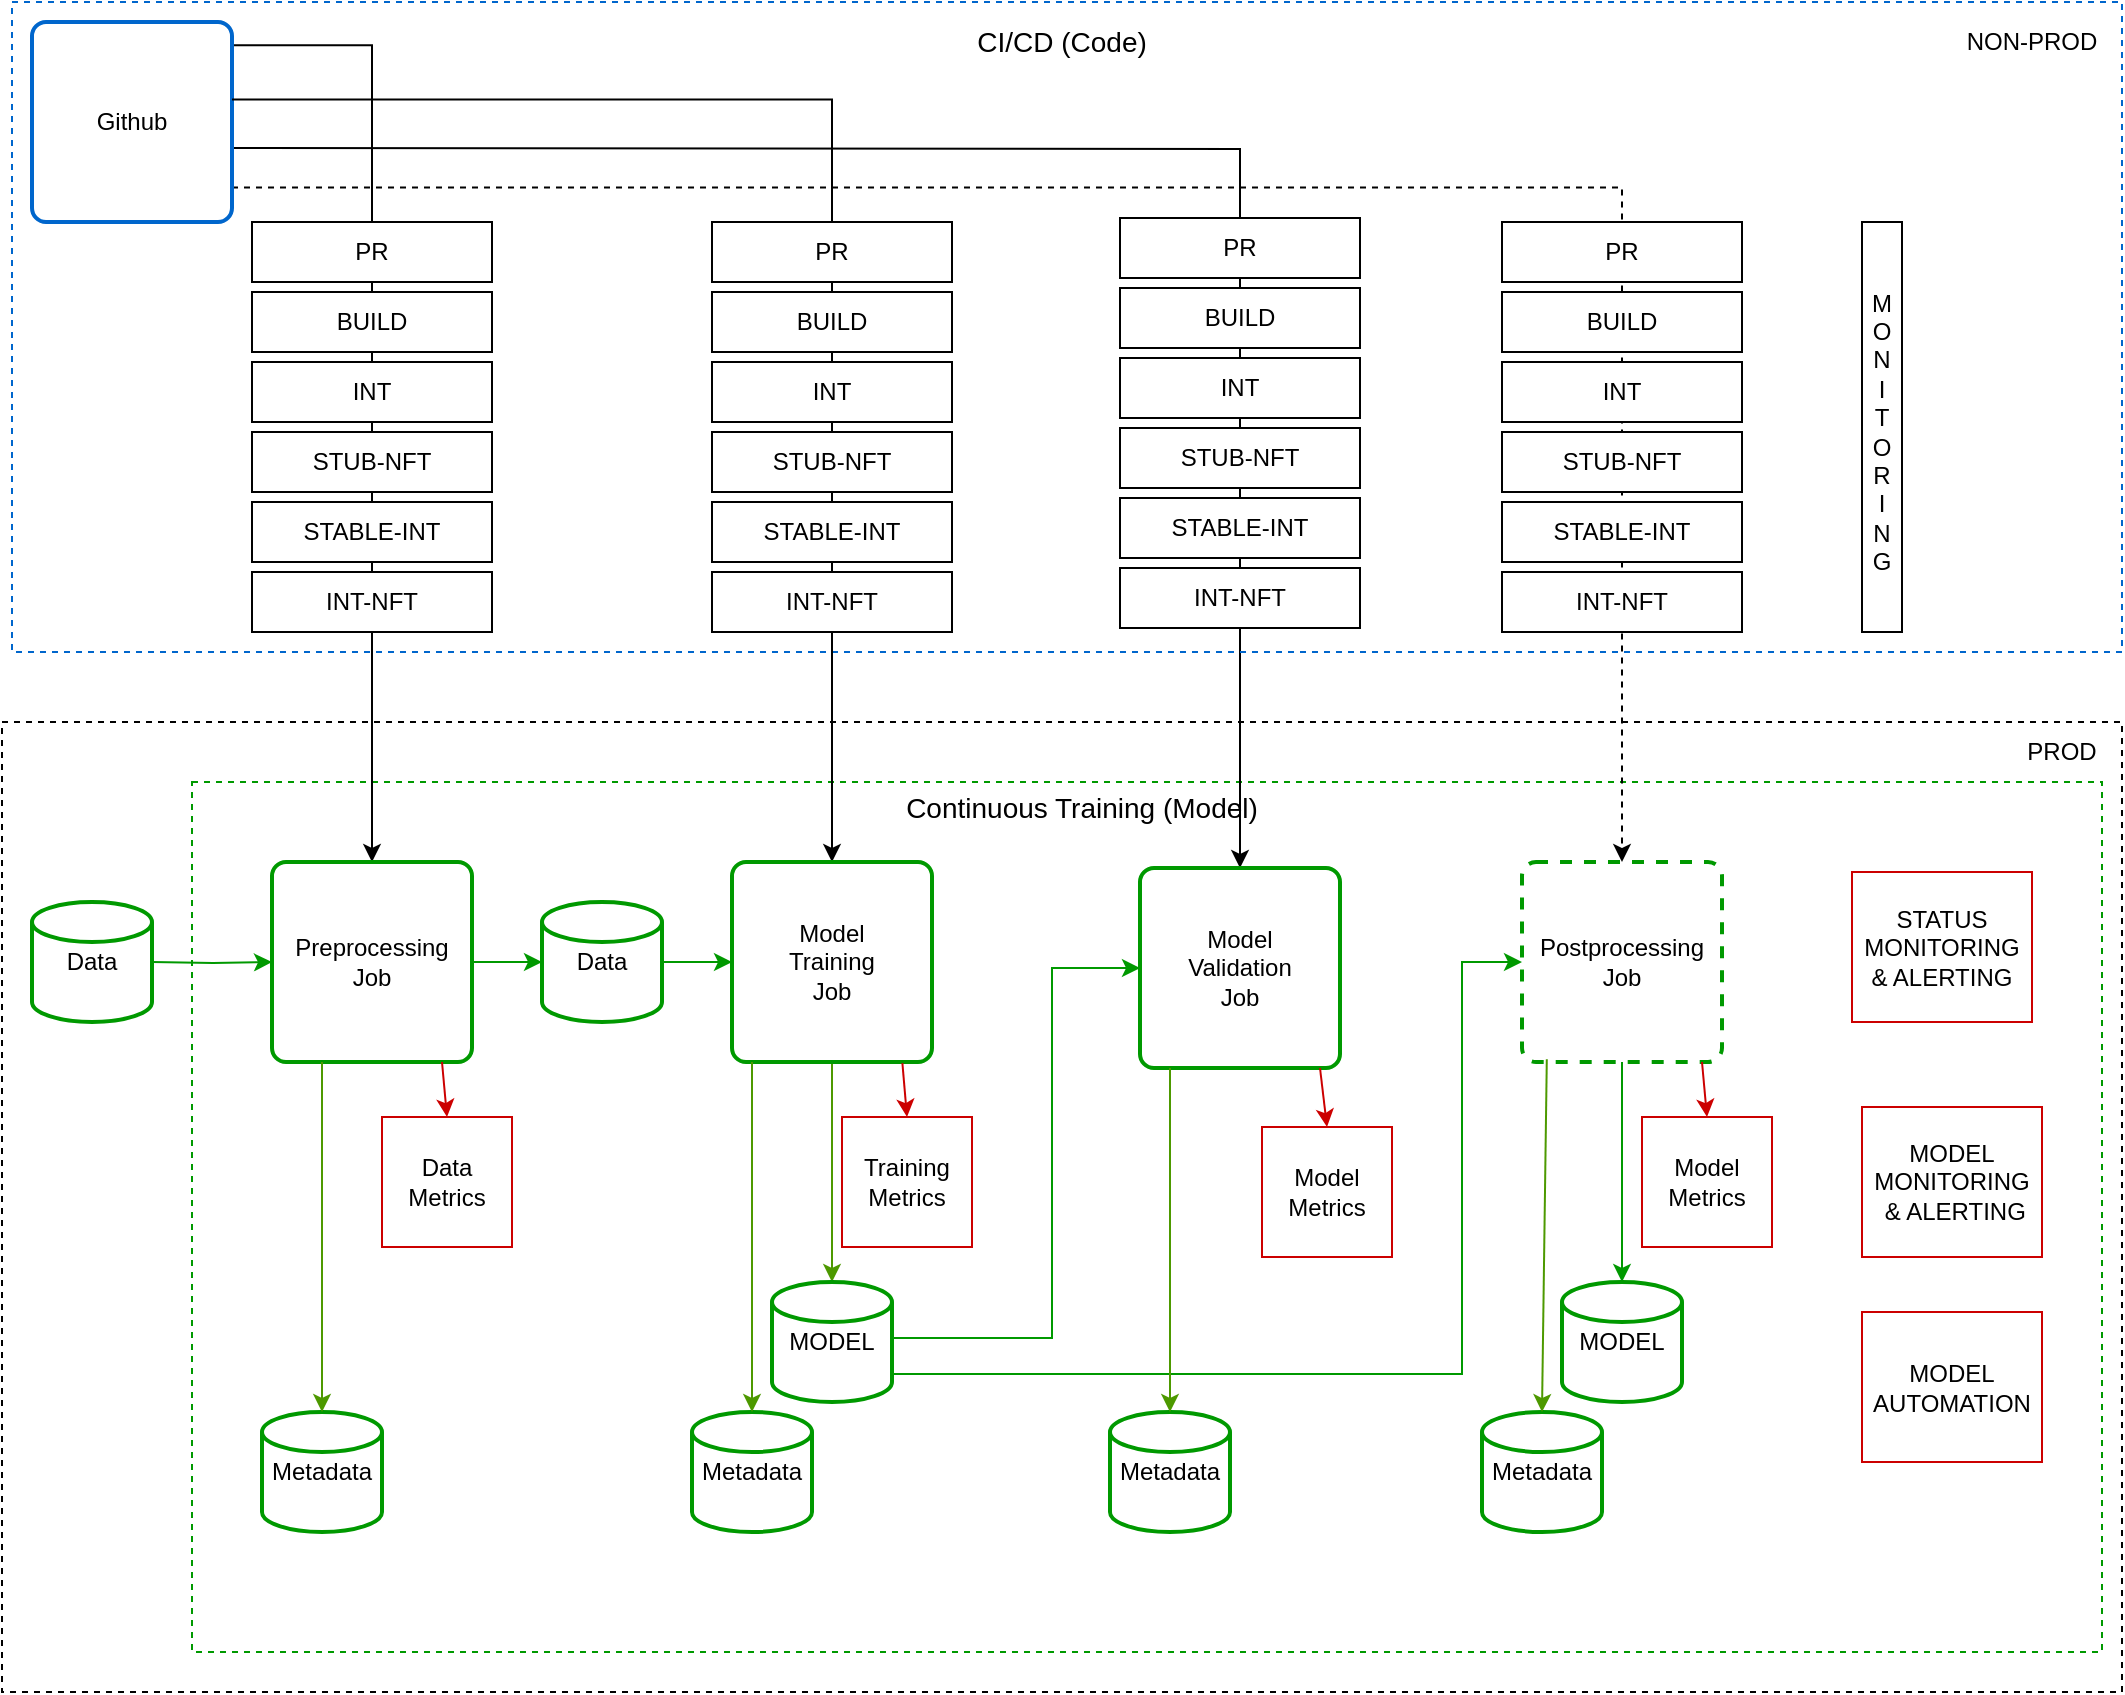<mxfile version="12.7.0" type="github">
  <diagram id="cUOeLzvA6jiwBTV3SdHB" name="Page-1">
    <mxGraphModel dx="1215" dy="721" grid="1" gridSize="5" guides="1" tooltips="1" connect="1" arrows="1" fold="1" page="1" pageScale="1" pageWidth="1169" pageHeight="827" math="0" shadow="0">
      <root>
        <mxCell id="0"/>
        <mxCell id="1" parent="0"/>
        <mxCell id="usYNcjVS9CeMYQW7xPBx-7" value="" style="rounded=0;whiteSpace=wrap;html=1;fillColor=none;dashed=1;" parent="1" vertex="1">
          <mxGeometry x="5" y="370" width="1060" height="485" as="geometry"/>
        </mxCell>
        <mxCell id="00vMAGqOHGo1aiHRgocC-43" value="" style="rounded=0;whiteSpace=wrap;html=1;fillColor=none;dashed=1;strokeColor=#009900;" vertex="1" parent="1">
          <mxGeometry x="100" y="400" width="955" height="435" as="geometry"/>
        </mxCell>
        <mxCell id="00vMAGqOHGo1aiHRgocC-15" value="&lt;span style=&quot;white-space: normal&quot;&gt;MODEL&lt;/span&gt;&lt;br style=&quot;white-space: normal&quot;&gt;&lt;span style=&quot;white-space: normal&quot;&gt;MONITORING&lt;/span&gt;&lt;br style=&quot;white-space: normal&quot;&gt;&lt;span style=&quot;white-space: normal&quot;&gt;&amp;nbsp;&amp;amp; ALERTING&lt;/span&gt;" style="rounded=0;whiteSpace=wrap;html=1;strokeColor=#CC0000;" vertex="1" parent="1">
          <mxGeometry x="935" y="562.5" width="90" height="75" as="geometry"/>
        </mxCell>
        <mxCell id="usYNcjVS9CeMYQW7xPBx-52" value="M&lt;br&gt;O&lt;br&gt;N&lt;br&gt;I&lt;br&gt;T&lt;br&gt;O&lt;br&gt;R&lt;br&gt;I&lt;br&gt;N&lt;br&gt;G" style="text;html=1;strokeColor=none;fillColor=none;align=center;verticalAlign=middle;whiteSpace=wrap;rounded=0;" parent="1" vertex="1">
          <mxGeometry x="935" y="120" width="20" height="210" as="geometry"/>
        </mxCell>
        <mxCell id="usYNcjVS9CeMYQW7xPBx-32" style="edgeStyle=orthogonalEdgeStyle;rounded=0;orthogonalLoop=1;jettySize=auto;html=1;exitX=1;exitY=0.388;exitDx=0;exitDy=0;exitPerimeter=0;" parent="1" target="FoH0_RZipdTiMdWKK6F5-5" edge="1">
          <mxGeometry relative="1" as="geometry">
            <mxPoint x="79" y="83.0" as="sourcePoint"/>
            <mxPoint x="329" y="464.2" as="targetPoint"/>
          </mxGeometry>
        </mxCell>
        <mxCell id="FoH0_RZipdTiMdWKK6F5-26" value="" style="rounded=0;whiteSpace=wrap;html=1;strokeColor=#0066CC;fillColor=none;dashed=1;" parent="1" vertex="1">
          <mxGeometry x="10" y="10" width="1055" height="325" as="geometry"/>
        </mxCell>
        <mxCell id="FoH0_RZipdTiMdWKK6F5-11" style="edgeStyle=orthogonalEdgeStyle;rounded=0;orthogonalLoop=1;jettySize=auto;html=1;exitX=0.994;exitY=0.116;exitDx=0;exitDy=0;exitPerimeter=0;" parent="1" source="FoH0_RZipdTiMdWKK6F5-1" target="FoH0_RZipdTiMdWKK6F5-3" edge="1">
          <mxGeometry relative="1" as="geometry">
            <mxPoint x="400" y="70" as="sourcePoint"/>
          </mxGeometry>
        </mxCell>
        <mxCell id="usYNcjVS9CeMYQW7xPBx-25" style="edgeStyle=orthogonalEdgeStyle;rounded=0;orthogonalLoop=1;jettySize=auto;html=1;exitX=1;exitY=0.828;exitDx=0;exitDy=0;entryX=0.5;entryY=0;entryDx=0;entryDy=0;exitPerimeter=0;dashed=1;strokeColor=#000000;" parent="1" source="FoH0_RZipdTiMdWKK6F5-1" target="FoH0_RZipdTiMdWKK6F5-21" edge="1">
          <mxGeometry relative="1" as="geometry"/>
        </mxCell>
        <mxCell id="FoH0_RZipdTiMdWKK6F5-1" value="Github" style="rounded=1;whiteSpace=wrap;html=1;absoluteArcSize=1;arcSize=14;strokeWidth=2;strokeColor=#0066CC;" parent="1" vertex="1">
          <mxGeometry x="20" y="20" width="100" height="100" as="geometry"/>
        </mxCell>
        <mxCell id="FoH0_RZipdTiMdWKK6F5-7" style="edgeStyle=orthogonalEdgeStyle;rounded=0;orthogonalLoop=1;jettySize=auto;html=1;exitX=1;exitY=0.5;exitDx=0;exitDy=0;strokeColor=#009900;" parent="1" target="FoH0_RZipdTiMdWKK6F5-3" edge="1">
          <mxGeometry relative="1" as="geometry">
            <mxPoint x="80" y="490" as="sourcePoint"/>
          </mxGeometry>
        </mxCell>
        <mxCell id="FoH0_RZipdTiMdWKK6F5-8" style="edgeStyle=orthogonalEdgeStyle;rounded=0;orthogonalLoop=1;jettySize=auto;html=1;exitX=1;exitY=0.5;exitDx=0;exitDy=0;entryX=0;entryY=0.5;entryDx=0;entryDy=0;strokeColor=#009900;entryPerimeter=0;" parent="1" source="FoH0_RZipdTiMdWKK6F5-3" target="usYNcjVS9CeMYQW7xPBx-34" edge="1">
          <mxGeometry relative="1" as="geometry"/>
        </mxCell>
        <mxCell id="FoH0_RZipdTiMdWKK6F5-3" value="Preprocessing&lt;br&gt;Job" style="rounded=1;whiteSpace=wrap;html=1;absoluteArcSize=1;arcSize=14;strokeWidth=2;strokeColor=#009900;" parent="1" vertex="1">
          <mxGeometry x="140" y="440" width="100" height="100" as="geometry"/>
        </mxCell>
        <mxCell id="FoH0_RZipdTiMdWKK6F5-12" style="edgeStyle=orthogonalEdgeStyle;rounded=0;orthogonalLoop=1;jettySize=auto;html=1;entryX=0.5;entryY=0;entryDx=0;entryDy=0;exitX=1;exitY=0.388;exitDx=0;exitDy=0;exitPerimeter=0;" parent="1" source="FoH0_RZipdTiMdWKK6F5-1" target="FoH0_RZipdTiMdWKK6F5-4" edge="1">
          <mxGeometry relative="1" as="geometry">
            <mxPoint x="230" y="60" as="sourcePoint"/>
          </mxGeometry>
        </mxCell>
        <mxCell id="00vMAGqOHGo1aiHRgocC-48" style="edgeStyle=orthogonalEdgeStyle;rounded=0;orthogonalLoop=1;jettySize=auto;html=1;exitX=0.5;exitY=1;exitDx=0;exitDy=0;entryX=0.5;entryY=0;entryDx=0;entryDy=0;entryPerimeter=0;startArrow=none;startFill=0;endArrow=classic;endFill=1;strokeColor=#4D9900;" edge="1" parent="1" source="FoH0_RZipdTiMdWKK6F5-4" target="usYNcjVS9CeMYQW7xPBx-47">
          <mxGeometry relative="1" as="geometry"/>
        </mxCell>
        <mxCell id="FoH0_RZipdTiMdWKK6F5-4" value="Model&lt;br&gt;Training&lt;br&gt;Job" style="rounded=1;whiteSpace=wrap;html=1;absoluteArcSize=1;arcSize=14;strokeWidth=2;strokeColor=#009900;" parent="1" vertex="1">
          <mxGeometry x="370" y="440" width="100" height="100" as="geometry"/>
        </mxCell>
        <mxCell id="FoH0_RZipdTiMdWKK6F5-5" value="Model&lt;br&gt;Validation&lt;br&gt;Job" style="rounded=1;whiteSpace=wrap;html=1;absoluteArcSize=1;arcSize=14;strokeWidth=2;strokeColor=#009900;" parent="1" vertex="1">
          <mxGeometry x="574" y="443" width="100" height="100" as="geometry"/>
        </mxCell>
        <mxCell id="FoH0_RZipdTiMdWKK6F5-23" style="edgeStyle=orthogonalEdgeStyle;rounded=0;orthogonalLoop=1;jettySize=auto;html=1;exitX=0.5;exitY=1;exitDx=0;exitDy=0;entryX=0.5;entryY=0;entryDx=0;entryDy=0;strokeColor=#009900;entryPerimeter=0;" parent="1" source="FoH0_RZipdTiMdWKK6F5-21" edge="1" target="usYNcjVS9CeMYQW7xPBx-42">
          <mxGeometry relative="1" as="geometry">
            <mxPoint x="815" y="615" as="targetPoint"/>
          </mxGeometry>
        </mxCell>
        <mxCell id="FoH0_RZipdTiMdWKK6F5-21" value="Postprocessing&lt;br&gt;Job" style="rounded=1;whiteSpace=wrap;html=1;absoluteArcSize=1;arcSize=14;strokeWidth=2;dashed=1;strokeColor=#009900;" parent="1" vertex="1">
          <mxGeometry x="765" y="440" width="100" height="100" as="geometry"/>
        </mxCell>
        <mxCell id="FoH0_RZipdTiMdWKK6F5-24" value="Data" style="strokeWidth=2;html=1;shape=mxgraph.flowchart.database;whiteSpace=wrap;strokeColor=#009900;" parent="1" vertex="1">
          <mxGeometry x="20" y="460" width="60" height="60" as="geometry"/>
        </mxCell>
        <mxCell id="FoH0_RZipdTiMdWKK6F5-27" value="&lt;font style=&quot;font-size: 14px&quot;&gt;CI/CD (Code)&lt;/font&gt;" style="text;html=1;strokeColor=none;fillColor=none;align=center;verticalAlign=middle;whiteSpace=wrap;rounded=0;" parent="1" vertex="1">
          <mxGeometry x="490" y="20" width="90" height="20" as="geometry"/>
        </mxCell>
        <mxCell id="FoH0_RZipdTiMdWKK6F5-29" value="&lt;font style=&quot;font-size: 14px&quot;&gt;Continuous Training (Model)&lt;/font&gt;" style="text;html=1;strokeColor=none;fillColor=none;align=center;verticalAlign=middle;whiteSpace=wrap;rounded=0;" parent="1" vertex="1">
          <mxGeometry x="445" y="403" width="200" height="20" as="geometry"/>
        </mxCell>
        <mxCell id="usYNcjVS9CeMYQW7xPBx-1" value="INT" style="rounded=0;whiteSpace=wrap;html=1;" parent="1" vertex="1">
          <mxGeometry x="130" y="190" width="120" height="30" as="geometry"/>
        </mxCell>
        <mxCell id="usYNcjVS9CeMYQW7xPBx-2" value="PR" style="rounded=0;whiteSpace=wrap;html=1;" parent="1" vertex="1">
          <mxGeometry x="130" y="120" width="120" height="30" as="geometry"/>
        </mxCell>
        <mxCell id="usYNcjVS9CeMYQW7xPBx-3" value="BUILD" style="rounded=0;whiteSpace=wrap;html=1;" parent="1" vertex="1">
          <mxGeometry x="130" y="155" width="120" height="30" as="geometry"/>
        </mxCell>
        <mxCell id="usYNcjVS9CeMYQW7xPBx-4" value="STUB-NFT" style="rounded=0;whiteSpace=wrap;html=1;" parent="1" vertex="1">
          <mxGeometry x="130" y="225" width="120" height="30" as="geometry"/>
        </mxCell>
        <mxCell id="usYNcjVS9CeMYQW7xPBx-6" value="STABLE-INT" style="rounded=0;whiteSpace=wrap;html=1;" parent="1" vertex="1">
          <mxGeometry x="130" y="260" width="120" height="30" as="geometry"/>
        </mxCell>
        <mxCell id="usYNcjVS9CeMYQW7xPBx-8" value="PROD" style="text;html=1;strokeColor=none;fillColor=none;align=center;verticalAlign=middle;whiteSpace=wrap;rounded=0;" parent="1" vertex="1">
          <mxGeometry x="1015" y="375" width="40" height="20" as="geometry"/>
        </mxCell>
        <mxCell id="usYNcjVS9CeMYQW7xPBx-9" value="INT-NFT" style="rounded=0;whiteSpace=wrap;html=1;" parent="1" vertex="1">
          <mxGeometry x="130" y="295" width="120" height="30" as="geometry"/>
        </mxCell>
        <mxCell id="usYNcjVS9CeMYQW7xPBx-10" value="INT" style="rounded=0;whiteSpace=wrap;html=1;" parent="1" vertex="1">
          <mxGeometry x="360" y="190" width="120" height="30" as="geometry"/>
        </mxCell>
        <mxCell id="usYNcjVS9CeMYQW7xPBx-11" value="PR" style="rounded=0;whiteSpace=wrap;html=1;" parent="1" vertex="1">
          <mxGeometry x="360" y="120" width="120" height="30" as="geometry"/>
        </mxCell>
        <mxCell id="usYNcjVS9CeMYQW7xPBx-12" value="BUILD" style="rounded=0;whiteSpace=wrap;html=1;" parent="1" vertex="1">
          <mxGeometry x="360" y="155" width="120" height="30" as="geometry"/>
        </mxCell>
        <mxCell id="usYNcjVS9CeMYQW7xPBx-13" value="STUB-NFT" style="rounded=0;whiteSpace=wrap;html=1;" parent="1" vertex="1">
          <mxGeometry x="360" y="225" width="120" height="30" as="geometry"/>
        </mxCell>
        <mxCell id="usYNcjVS9CeMYQW7xPBx-14" value="STABLE-INT" style="rounded=0;whiteSpace=wrap;html=1;" parent="1" vertex="1">
          <mxGeometry x="360" y="260" width="120" height="30" as="geometry"/>
        </mxCell>
        <mxCell id="usYNcjVS9CeMYQW7xPBx-15" value="INT-NFT" style="rounded=0;whiteSpace=wrap;html=1;" parent="1" vertex="1">
          <mxGeometry x="360" y="295" width="120" height="30" as="geometry"/>
        </mxCell>
        <mxCell id="usYNcjVS9CeMYQW7xPBx-17" value="INT" style="rounded=0;whiteSpace=wrap;html=1;" parent="1" vertex="1">
          <mxGeometry x="564" y="188" width="120" height="30" as="geometry"/>
        </mxCell>
        <mxCell id="usYNcjVS9CeMYQW7xPBx-18" value="PR" style="rounded=0;whiteSpace=wrap;html=1;" parent="1" vertex="1">
          <mxGeometry x="564" y="118" width="120" height="30" as="geometry"/>
        </mxCell>
        <mxCell id="usYNcjVS9CeMYQW7xPBx-19" value="BUILD" style="rounded=0;whiteSpace=wrap;html=1;" parent="1" vertex="1">
          <mxGeometry x="564" y="153" width="120" height="30" as="geometry"/>
        </mxCell>
        <mxCell id="usYNcjVS9CeMYQW7xPBx-20" value="STUB-NFT" style="rounded=0;whiteSpace=wrap;html=1;" parent="1" vertex="1">
          <mxGeometry x="564" y="223" width="120" height="30" as="geometry"/>
        </mxCell>
        <mxCell id="usYNcjVS9CeMYQW7xPBx-21" value="STABLE-INT" style="rounded=0;whiteSpace=wrap;html=1;" parent="1" vertex="1">
          <mxGeometry x="564" y="258" width="120" height="30" as="geometry"/>
        </mxCell>
        <mxCell id="usYNcjVS9CeMYQW7xPBx-22" value="INT-NFT" style="rounded=0;whiteSpace=wrap;html=1;" parent="1" vertex="1">
          <mxGeometry x="564" y="293" width="120" height="30" as="geometry"/>
        </mxCell>
        <mxCell id="usYNcjVS9CeMYQW7xPBx-26" value="INT" style="rounded=0;whiteSpace=wrap;html=1;" parent="1" vertex="1">
          <mxGeometry x="755" y="190" width="120" height="30" as="geometry"/>
        </mxCell>
        <mxCell id="usYNcjVS9CeMYQW7xPBx-27" value="PR" style="rounded=0;whiteSpace=wrap;html=1;" parent="1" vertex="1">
          <mxGeometry x="755" y="120" width="120" height="30" as="geometry"/>
        </mxCell>
        <mxCell id="usYNcjVS9CeMYQW7xPBx-28" value="BUILD" style="rounded=0;whiteSpace=wrap;html=1;" parent="1" vertex="1">
          <mxGeometry x="755" y="155" width="120" height="30" as="geometry"/>
        </mxCell>
        <mxCell id="usYNcjVS9CeMYQW7xPBx-29" value="STUB-NFT" style="rounded=0;whiteSpace=wrap;html=1;" parent="1" vertex="1">
          <mxGeometry x="755" y="225" width="120" height="30" as="geometry"/>
        </mxCell>
        <mxCell id="usYNcjVS9CeMYQW7xPBx-30" value="STABLE-INT" style="rounded=0;whiteSpace=wrap;html=1;" parent="1" vertex="1">
          <mxGeometry x="755" y="260" width="120" height="30" as="geometry"/>
        </mxCell>
        <mxCell id="usYNcjVS9CeMYQW7xPBx-31" value="INT-NFT" style="rounded=0;whiteSpace=wrap;html=1;" parent="1" vertex="1">
          <mxGeometry x="755" y="295" width="120" height="30" as="geometry"/>
        </mxCell>
        <mxCell id="usYNcjVS9CeMYQW7xPBx-34" value="Data" style="strokeWidth=2;html=1;shape=mxgraph.flowchart.database;whiteSpace=wrap;strokeColor=#009900;" parent="1" vertex="1">
          <mxGeometry x="275" y="460" width="60" height="60" as="geometry"/>
        </mxCell>
        <mxCell id="usYNcjVS9CeMYQW7xPBx-40" style="edgeStyle=orthogonalEdgeStyle;rounded=0;orthogonalLoop=1;jettySize=auto;html=1;entryX=0;entryY=0.5;entryDx=0;entryDy=0;strokeColor=#009900;exitX=1;exitY=0.5;exitDx=0;exitDy=0;exitPerimeter=0;" parent="1" source="usYNcjVS9CeMYQW7xPBx-34" target="FoH0_RZipdTiMdWKK6F5-4" edge="1">
          <mxGeometry relative="1" as="geometry">
            <mxPoint x="340" y="490" as="sourcePoint"/>
            <mxPoint x="280" y="495" as="targetPoint"/>
          </mxGeometry>
        </mxCell>
        <mxCell id="usYNcjVS9CeMYQW7xPBx-42" value="MODEL" style="strokeWidth=2;html=1;shape=mxgraph.flowchart.database;whiteSpace=wrap;strokeColor=#009900;" parent="1" vertex="1">
          <mxGeometry x="785" y="650" width="60" height="60" as="geometry"/>
        </mxCell>
        <mxCell id="usYNcjVS9CeMYQW7xPBx-47" value="MODEL" style="strokeWidth=2;html=1;shape=mxgraph.flowchart.database;whiteSpace=wrap;strokeColor=#009900;" parent="1" vertex="1">
          <mxGeometry x="390" y="650" width="60" height="60" as="geometry"/>
        </mxCell>
        <mxCell id="usYNcjVS9CeMYQW7xPBx-50" style="edgeStyle=orthogonalEdgeStyle;rounded=0;orthogonalLoop=1;jettySize=auto;html=1;exitX=0;exitY=0.5;exitDx=0;exitDy=0;strokeColor=#009900;startArrow=classic;startFill=1;endArrow=none;endFill=0;" parent="1" source="FoH0_RZipdTiMdWKK6F5-5" edge="1">
          <mxGeometry relative="1" as="geometry">
            <mxPoint x="434" y="493" as="sourcePoint"/>
            <mxPoint x="450" y="678" as="targetPoint"/>
            <Array as="points">
              <mxPoint x="530" y="493"/>
              <mxPoint x="530" y="678"/>
            </Array>
          </mxGeometry>
        </mxCell>
        <mxCell id="usYNcjVS9CeMYQW7xPBx-51" value="" style="rounded=0;whiteSpace=wrap;html=1;fillColor=none;" parent="1" vertex="1">
          <mxGeometry x="935" y="120" width="20" height="205" as="geometry"/>
        </mxCell>
        <mxCell id="00vMAGqOHGo1aiHRgocC-16" style="edgeStyle=orthogonalEdgeStyle;rounded=0;orthogonalLoop=1;jettySize=auto;html=1;exitX=1.003;exitY=0.677;exitDx=0;exitDy=0;strokeColor=#009900;entryX=0;entryY=0.5;entryDx=0;entryDy=0;exitPerimeter=0;" edge="1" parent="1" source="usYNcjVS9CeMYQW7xPBx-47" target="FoH0_RZipdTiMdWKK6F5-21">
          <mxGeometry relative="1" as="geometry">
            <mxPoint x="1040" y="885" as="targetPoint"/>
            <mxPoint x="995" y="650" as="sourcePoint"/>
            <Array as="points">
              <mxPoint x="450" y="696"/>
              <mxPoint x="735" y="696"/>
              <mxPoint x="735" y="490"/>
            </Array>
          </mxGeometry>
        </mxCell>
        <mxCell id="00vMAGqOHGo1aiHRgocC-17" value="STATUS&lt;br&gt;MONITORING&lt;br&gt;&amp;amp; ALERTING" style="rounded=0;whiteSpace=wrap;html=1;strokeColor=#CC0000;" vertex="1" parent="1">
          <mxGeometry x="930" y="445" width="90" height="75" as="geometry"/>
        </mxCell>
        <mxCell id="00vMAGqOHGo1aiHRgocC-18" value="Model&lt;br&gt;Metrics" style="whiteSpace=wrap;html=1;aspect=fixed;strokeColor=#CC0000;" vertex="1" parent="1">
          <mxGeometry x="825" y="567.5" width="65" height="65" as="geometry"/>
        </mxCell>
        <mxCell id="00vMAGqOHGo1aiHRgocC-19" value="" style="endArrow=classic;html=1;entryX=0.5;entryY=0;entryDx=0;entryDy=0;strokeColor=#CC0000;exitX=0.75;exitY=1;exitDx=0;exitDy=0;" edge="1" parent="1" target="00vMAGqOHGo1aiHRgocC-18">
          <mxGeometry width="50" height="50" relative="1" as="geometry">
            <mxPoint x="855" y="540" as="sourcePoint"/>
            <mxPoint x="705" y="825" as="targetPoint"/>
          </mxGeometry>
        </mxCell>
        <mxCell id="00vMAGqOHGo1aiHRgocC-20" value="Training&lt;br&gt;Metrics" style="whiteSpace=wrap;html=1;aspect=fixed;strokeColor=#CC0000;" vertex="1" parent="1">
          <mxGeometry x="425" y="567.5" width="65" height="65" as="geometry"/>
        </mxCell>
        <mxCell id="00vMAGqOHGo1aiHRgocC-21" value="" style="endArrow=classic;html=1;entryX=0.5;entryY=0;entryDx=0;entryDy=0;strokeColor=#CC0000;exitX=0.852;exitY=1.006;exitDx=0;exitDy=0;exitPerimeter=0;" edge="1" parent="1" target="00vMAGqOHGo1aiHRgocC-20" source="FoH0_RZipdTiMdWKK6F5-4">
          <mxGeometry width="50" height="50" relative="1" as="geometry">
            <mxPoint x="860" y="545" as="sourcePoint"/>
            <mxPoint x="710" y="830" as="targetPoint"/>
          </mxGeometry>
        </mxCell>
        <mxCell id="00vMAGqOHGo1aiHRgocC-22" value="Model&lt;br&gt;Metrics" style="whiteSpace=wrap;html=1;aspect=fixed;strokeColor=#CC0000;" vertex="1" parent="1">
          <mxGeometry x="635" y="572.5" width="65" height="65" as="geometry"/>
        </mxCell>
        <mxCell id="00vMAGqOHGo1aiHRgocC-23" value="" style="endArrow=classic;html=1;entryX=0.5;entryY=0;entryDx=0;entryDy=0;strokeColor=#CC0000;exitX=0.9;exitY=1;exitDx=0;exitDy=0;exitPerimeter=0;" edge="1" parent="1" target="00vMAGqOHGo1aiHRgocC-22" source="FoH0_RZipdTiMdWKK6F5-5">
          <mxGeometry width="50" height="50" relative="1" as="geometry">
            <mxPoint x="865" y="550" as="sourcePoint"/>
            <mxPoint x="715" y="835" as="targetPoint"/>
          </mxGeometry>
        </mxCell>
        <mxCell id="00vMAGqOHGo1aiHRgocC-24" value="Data&lt;br&gt;Metrics" style="whiteSpace=wrap;html=1;aspect=fixed;strokeColor=#CC0000;" vertex="1" parent="1">
          <mxGeometry x="195" y="567.5" width="65" height="65" as="geometry"/>
        </mxCell>
        <mxCell id="00vMAGqOHGo1aiHRgocC-25" value="" style="endArrow=classic;html=1;entryX=0.5;entryY=0;entryDx=0;entryDy=0;strokeColor=#CC0000;exitX=0.75;exitY=1;exitDx=0;exitDy=0;" edge="1" parent="1" target="00vMAGqOHGo1aiHRgocC-24">
          <mxGeometry width="50" height="50" relative="1" as="geometry">
            <mxPoint x="225" y="540" as="sourcePoint"/>
            <mxPoint x="75" y="825" as="targetPoint"/>
          </mxGeometry>
        </mxCell>
        <mxCell id="00vMAGqOHGo1aiHRgocC-27" value="Metadata" style="strokeWidth=2;html=1;shape=mxgraph.flowchart.database;whiteSpace=wrap;strokeColor=#009900;" vertex="1" parent="1">
          <mxGeometry x="135" y="715" width="60" height="60" as="geometry"/>
        </mxCell>
        <mxCell id="00vMAGqOHGo1aiHRgocC-28" value="Metadata" style="strokeWidth=2;html=1;shape=mxgraph.flowchart.database;whiteSpace=wrap;strokeColor=#009900;" vertex="1" parent="1">
          <mxGeometry x="350" y="715" width="60" height="60" as="geometry"/>
        </mxCell>
        <mxCell id="00vMAGqOHGo1aiHRgocC-29" value="Metadata" style="strokeWidth=2;html=1;shape=mxgraph.flowchart.database;whiteSpace=wrap;strokeColor=#009900;" vertex="1" parent="1">
          <mxGeometry x="559" y="715" width="60" height="60" as="geometry"/>
        </mxCell>
        <mxCell id="00vMAGqOHGo1aiHRgocC-30" value="Metadata" style="strokeWidth=2;html=1;shape=mxgraph.flowchart.database;whiteSpace=wrap;strokeColor=#009900;" vertex="1" parent="1">
          <mxGeometry x="745" y="715" width="60" height="60" as="geometry"/>
        </mxCell>
        <mxCell id="00vMAGqOHGo1aiHRgocC-36" value="" style="endArrow=none;html=1;strokeColor=#4D9900;entryX=0.25;entryY=1;entryDx=0;entryDy=0;exitX=0.5;exitY=0;exitDx=0;exitDy=0;exitPerimeter=0;startArrow=classic;startFill=1;endFill=0;" edge="1" parent="1" source="00vMAGqOHGo1aiHRgocC-27" target="FoH0_RZipdTiMdWKK6F5-3">
          <mxGeometry width="50" height="50" relative="1" as="geometry">
            <mxPoint x="10" y="840" as="sourcePoint"/>
            <mxPoint x="60" y="790" as="targetPoint"/>
          </mxGeometry>
        </mxCell>
        <mxCell id="00vMAGqOHGo1aiHRgocC-38" value="" style="endArrow=classic;html=1;strokeColor=#4D9900;entryX=0.5;entryY=0;entryDx=0;entryDy=0;entryPerimeter=0;" edge="1" parent="1" target="00vMAGqOHGo1aiHRgocC-28">
          <mxGeometry width="50" height="50" relative="1" as="geometry">
            <mxPoint x="380" y="540" as="sourcePoint"/>
            <mxPoint x="65" y="790" as="targetPoint"/>
          </mxGeometry>
        </mxCell>
        <mxCell id="00vMAGqOHGo1aiHRgocC-39" value="" style="endArrow=classic;html=1;strokeColor=#4D9900;entryX=0.5;entryY=0;entryDx=0;entryDy=0;entryPerimeter=0;" edge="1" parent="1" target="00vMAGqOHGo1aiHRgocC-29">
          <mxGeometry width="50" height="50" relative="1" as="geometry">
            <mxPoint x="589" y="543" as="sourcePoint"/>
            <mxPoint x="19" y="788" as="targetPoint"/>
          </mxGeometry>
        </mxCell>
        <mxCell id="00vMAGqOHGo1aiHRgocC-40" value="" style="endArrow=classic;html=1;strokeColor=#4D9900;exitX=0.124;exitY=0.986;exitDx=0;exitDy=0;exitPerimeter=0;entryX=0.5;entryY=0;entryDx=0;entryDy=0;entryPerimeter=0;" edge="1" parent="1" source="FoH0_RZipdTiMdWKK6F5-21" target="00vMAGqOHGo1aiHRgocC-30">
          <mxGeometry width="50" height="50" relative="1" as="geometry">
            <mxPoint x="10" y="840" as="sourcePoint"/>
            <mxPoint x="60" y="790" as="targetPoint"/>
          </mxGeometry>
        </mxCell>
        <mxCell id="00vMAGqOHGo1aiHRgocC-42" value="MODEL&lt;br&gt;AUTOMATION" style="rounded=0;whiteSpace=wrap;html=1;strokeColor=#CC0000;" vertex="1" parent="1">
          <mxGeometry x="935" y="665" width="90" height="75" as="geometry"/>
        </mxCell>
        <mxCell id="00vMAGqOHGo1aiHRgocC-45" value="NON-PROD" style="text;html=1;strokeColor=none;fillColor=none;align=center;verticalAlign=middle;whiteSpace=wrap;rounded=0;" vertex="1" parent="1">
          <mxGeometry x="985" y="20" width="70" height="20" as="geometry"/>
        </mxCell>
      </root>
    </mxGraphModel>
  </diagram>
</mxfile>
